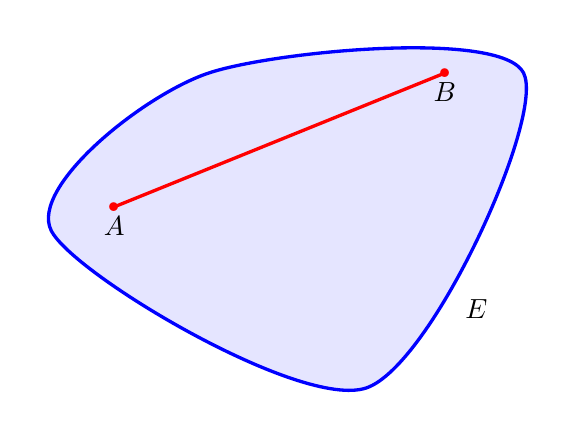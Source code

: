 \begin{tikzpicture}[scale=2]

\draw [blue, very thick, fill=blue!10] plot [smooth cycle] coordinates {(0,0) (1,1) (3,1) (2,-1)};

\coordinate (A) at (0.4,0.15);
\coordinate (B) at (2.5,1);

\draw[red, very thick] (A) -- (B);
\path (A) node[scale=3,red]{.};
\path (B) node[scale=3,red]{.};

\node at (A) [below] {$A$};
\node at (B) [below] {$B$};

\node at (2.7,-0.5) {$E$};
\end{tikzpicture}